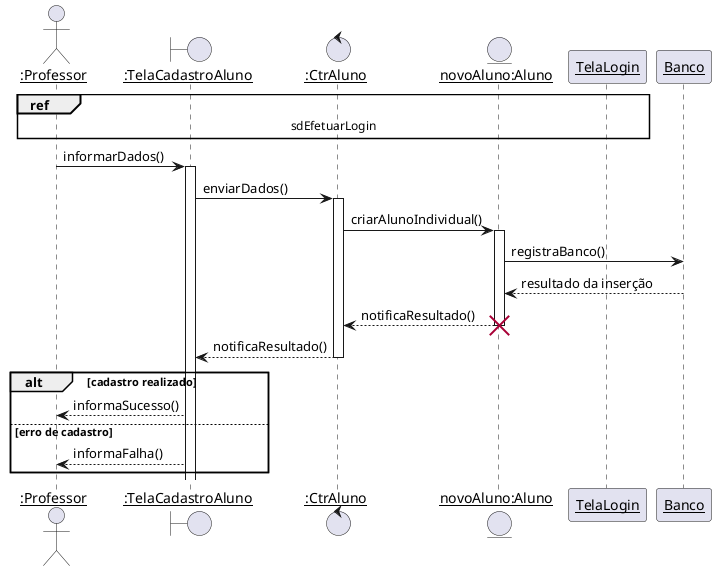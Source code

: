 @startuml
skinparam sequenceParticipant underline

actor ":Professor" as Professor
boundary ":TelaCadastroAluno" as TelaCadastroAluno
control ":CtrAluno" as CtrAluno
entity "novoAluno:Aluno" as novoAluno

ref over Professor, TelaLogin : sdEfetuarLogin

Professor -> TelaCadastroAluno ++: informarDados()
TelaCadastroAluno -> CtrAluno ++: enviarDados()
CtrAluno -> novoAluno ++: criarAlunoIndividual()
novoAluno -> Banco : registraBanco()
Banco --> novoAluno : resultado da inserção
novoAluno --> CtrAluno --: notificaResultado()
destroy novoAluno
CtrAluno --> TelaCadastroAluno --: notificaResultado()

alt cadastro realizado
    TelaCadastroAluno --> Professor : informaSucesso()
else erro de cadastro
    TelaCadastroAluno --> Professor : informaFalha()
end
@enduml
